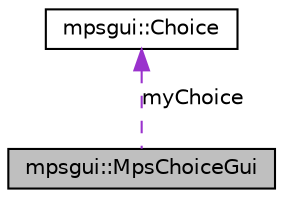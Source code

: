 digraph G
{
  edge [fontname="Helvetica",fontsize="10",labelfontname="Helvetica",labelfontsize="10"];
  node [fontname="Helvetica",fontsize="10",shape=record];
  Node1 [label="mpsgui::MpsChoiceGui",height=0.2,width=0.4,color="black", fillcolor="grey75", style="filled" fontcolor="black"];
  Node2 -> Node1 [dir=back,color="darkorchid3",fontsize="10",style="dashed",label="myChoice",fontname="Helvetica"];
  Node2 [label="mpsgui::Choice",height=0.2,width=0.4,color="black", fillcolor="white", style="filled",URL="$structmpsgui_1_1_choice.html"];
}

